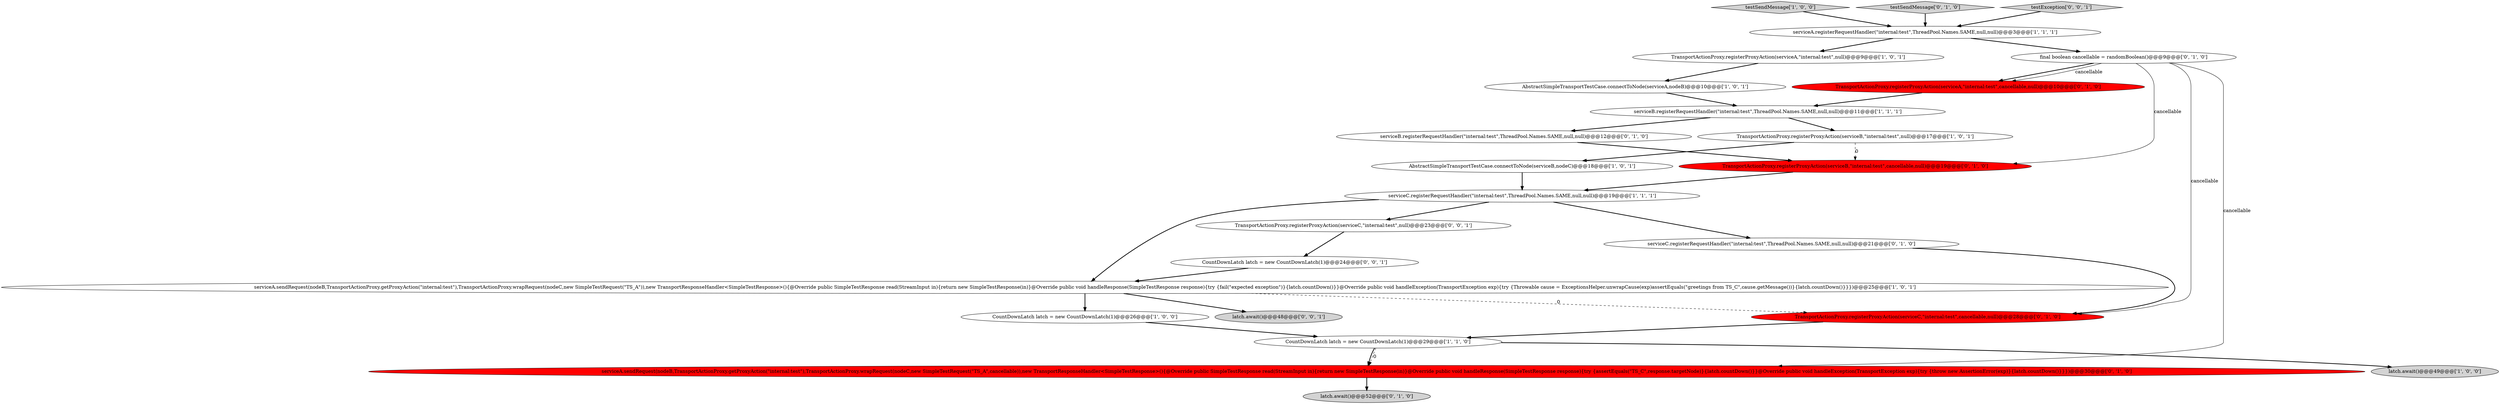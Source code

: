 digraph {
3 [style = filled, label = "CountDownLatch latch = new CountDownLatch(1)@@@26@@@['1', '0', '0']", fillcolor = white, shape = ellipse image = "AAA0AAABBB1BBB"];
22 [style = filled, label = "TransportActionProxy.registerProxyAction(serviceC,\"internal:test\",null)@@@23@@@['0', '0', '1']", fillcolor = white, shape = ellipse image = "AAA0AAABBB3BBB"];
16 [style = filled, label = "serviceC.registerRequestHandler(\"internal:test\",ThreadPool.Names.SAME,null,null)@@@21@@@['0', '1', '0']", fillcolor = white, shape = ellipse image = "AAA0AAABBB2BBB"];
6 [style = filled, label = "testSendMessage['1', '0', '0']", fillcolor = lightgray, shape = diamond image = "AAA0AAABBB1BBB"];
10 [style = filled, label = "AbstractSimpleTransportTestCase.connectToNode(serviceA,nodeB)@@@10@@@['1', '0', '1']", fillcolor = white, shape = ellipse image = "AAA0AAABBB1BBB"];
14 [style = filled, label = "serviceA.sendRequest(nodeB,TransportActionProxy.getProxyAction(\"internal:test\"),TransportActionProxy.wrapRequest(nodeC,new SimpleTestRequest(\"TS_A\",cancellable)),new TransportResponseHandler<SimpleTestResponse>(){@Override public SimpleTestResponse read(StreamInput in){return new SimpleTestResponse(in)}@Override public void handleResponse(SimpleTestResponse response){try {assertEquals(\"TS_C\",response.targetNode)}{latch.countDown()}}@Override public void handleException(TransportException exp){try {throw new AssertionError(exp)}{latch.countDown()}}})@@@30@@@['0', '1', '0']", fillcolor = red, shape = ellipse image = "AAA1AAABBB2BBB"];
1 [style = filled, label = "AbstractSimpleTransportTestCase.connectToNode(serviceB,nodeC)@@@18@@@['1', '0', '1']", fillcolor = white, shape = ellipse image = "AAA0AAABBB1BBB"];
20 [style = filled, label = "serviceB.registerRequestHandler(\"internal:test\",ThreadPool.Names.SAME,null,null)@@@12@@@['0', '1', '0']", fillcolor = white, shape = ellipse image = "AAA0AAABBB2BBB"];
2 [style = filled, label = "latch.await()@@@49@@@['1', '0', '0']", fillcolor = lightgray, shape = ellipse image = "AAA0AAABBB1BBB"];
7 [style = filled, label = "TransportActionProxy.registerProxyAction(serviceA,\"internal:test\",null)@@@9@@@['1', '0', '1']", fillcolor = white, shape = ellipse image = "AAA0AAABBB1BBB"];
15 [style = filled, label = "testSendMessage['0', '1', '0']", fillcolor = lightgray, shape = diamond image = "AAA0AAABBB2BBB"];
4 [style = filled, label = "CountDownLatch latch = new CountDownLatch(1)@@@29@@@['1', '1', '0']", fillcolor = white, shape = ellipse image = "AAA0AAABBB1BBB"];
12 [style = filled, label = "TransportActionProxy.registerProxyAction(serviceB,\"internal:test\",cancellable,null)@@@19@@@['0', '1', '0']", fillcolor = red, shape = ellipse image = "AAA1AAABBB2BBB"];
24 [style = filled, label = "latch.await()@@@48@@@['0', '0', '1']", fillcolor = lightgray, shape = ellipse image = "AAA0AAABBB3BBB"];
9 [style = filled, label = "serviceA.sendRequest(nodeB,TransportActionProxy.getProxyAction(\"internal:test\"),TransportActionProxy.wrapRequest(nodeC,new SimpleTestRequest(\"TS_A\")),new TransportResponseHandler<SimpleTestResponse>(){@Override public SimpleTestResponse read(StreamInput in){return new SimpleTestResponse(in)}@Override public void handleResponse(SimpleTestResponse response){try {fail(\"expected exception\")}{latch.countDown()}}@Override public void handleException(TransportException exp){try {Throwable cause = ExceptionsHelper.unwrapCause(exp)assertEquals(\"greetings from TS_C\",cause.getMessage())}{latch.countDown()}}})@@@25@@@['1', '0', '1']", fillcolor = white, shape = ellipse image = "AAA0AAABBB1BBB"];
23 [style = filled, label = "CountDownLatch latch = new CountDownLatch(1)@@@24@@@['0', '0', '1']", fillcolor = white, shape = ellipse image = "AAA0AAABBB3BBB"];
17 [style = filled, label = "latch.await()@@@52@@@['0', '1', '0']", fillcolor = lightgray, shape = ellipse image = "AAA0AAABBB2BBB"];
21 [style = filled, label = "testException['0', '0', '1']", fillcolor = lightgray, shape = diamond image = "AAA0AAABBB3BBB"];
5 [style = filled, label = "serviceC.registerRequestHandler(\"internal:test\",ThreadPool.Names.SAME,null,null)@@@19@@@['1', '1', '1']", fillcolor = white, shape = ellipse image = "AAA0AAABBB1BBB"];
8 [style = filled, label = "TransportActionProxy.registerProxyAction(serviceB,\"internal:test\",null)@@@17@@@['1', '0', '1']", fillcolor = white, shape = ellipse image = "AAA0AAABBB1BBB"];
0 [style = filled, label = "serviceA.registerRequestHandler(\"internal:test\",ThreadPool.Names.SAME,null,null)@@@3@@@['1', '1', '1']", fillcolor = white, shape = ellipse image = "AAA0AAABBB1BBB"];
13 [style = filled, label = "TransportActionProxy.registerProxyAction(serviceC,\"internal:test\",cancellable,null)@@@28@@@['0', '1', '0']", fillcolor = red, shape = ellipse image = "AAA1AAABBB2BBB"];
18 [style = filled, label = "final boolean cancellable = randomBoolean()@@@9@@@['0', '1', '0']", fillcolor = white, shape = ellipse image = "AAA0AAABBB2BBB"];
19 [style = filled, label = "TransportActionProxy.registerProxyAction(serviceA,\"internal:test\",cancellable,null)@@@10@@@['0', '1', '0']", fillcolor = red, shape = ellipse image = "AAA1AAABBB2BBB"];
11 [style = filled, label = "serviceB.registerRequestHandler(\"internal:test\",ThreadPool.Names.SAME,null,null)@@@11@@@['1', '1', '1']", fillcolor = white, shape = ellipse image = "AAA0AAABBB1BBB"];
1->5 [style = bold, label=""];
11->20 [style = bold, label=""];
16->13 [style = bold, label=""];
4->14 [style = bold, label=""];
12->5 [style = bold, label=""];
5->9 [style = bold, label=""];
21->0 [style = bold, label=""];
7->10 [style = bold, label=""];
18->19 [style = bold, label=""];
14->17 [style = bold, label=""];
19->11 [style = bold, label=""];
8->12 [style = dashed, label="0"];
6->0 [style = bold, label=""];
4->2 [style = bold, label=""];
3->4 [style = bold, label=""];
22->23 [style = bold, label=""];
18->13 [style = solid, label="cancellable"];
18->14 [style = solid, label="cancellable"];
0->7 [style = bold, label=""];
5->16 [style = bold, label=""];
8->1 [style = bold, label=""];
18->12 [style = solid, label="cancellable"];
10->11 [style = bold, label=""];
15->0 [style = bold, label=""];
20->12 [style = bold, label=""];
9->13 [style = dashed, label="0"];
9->3 [style = bold, label=""];
11->8 [style = bold, label=""];
0->18 [style = bold, label=""];
4->14 [style = dashed, label="0"];
5->22 [style = bold, label=""];
23->9 [style = bold, label=""];
9->24 [style = bold, label=""];
18->19 [style = solid, label="cancellable"];
13->4 [style = bold, label=""];
}
